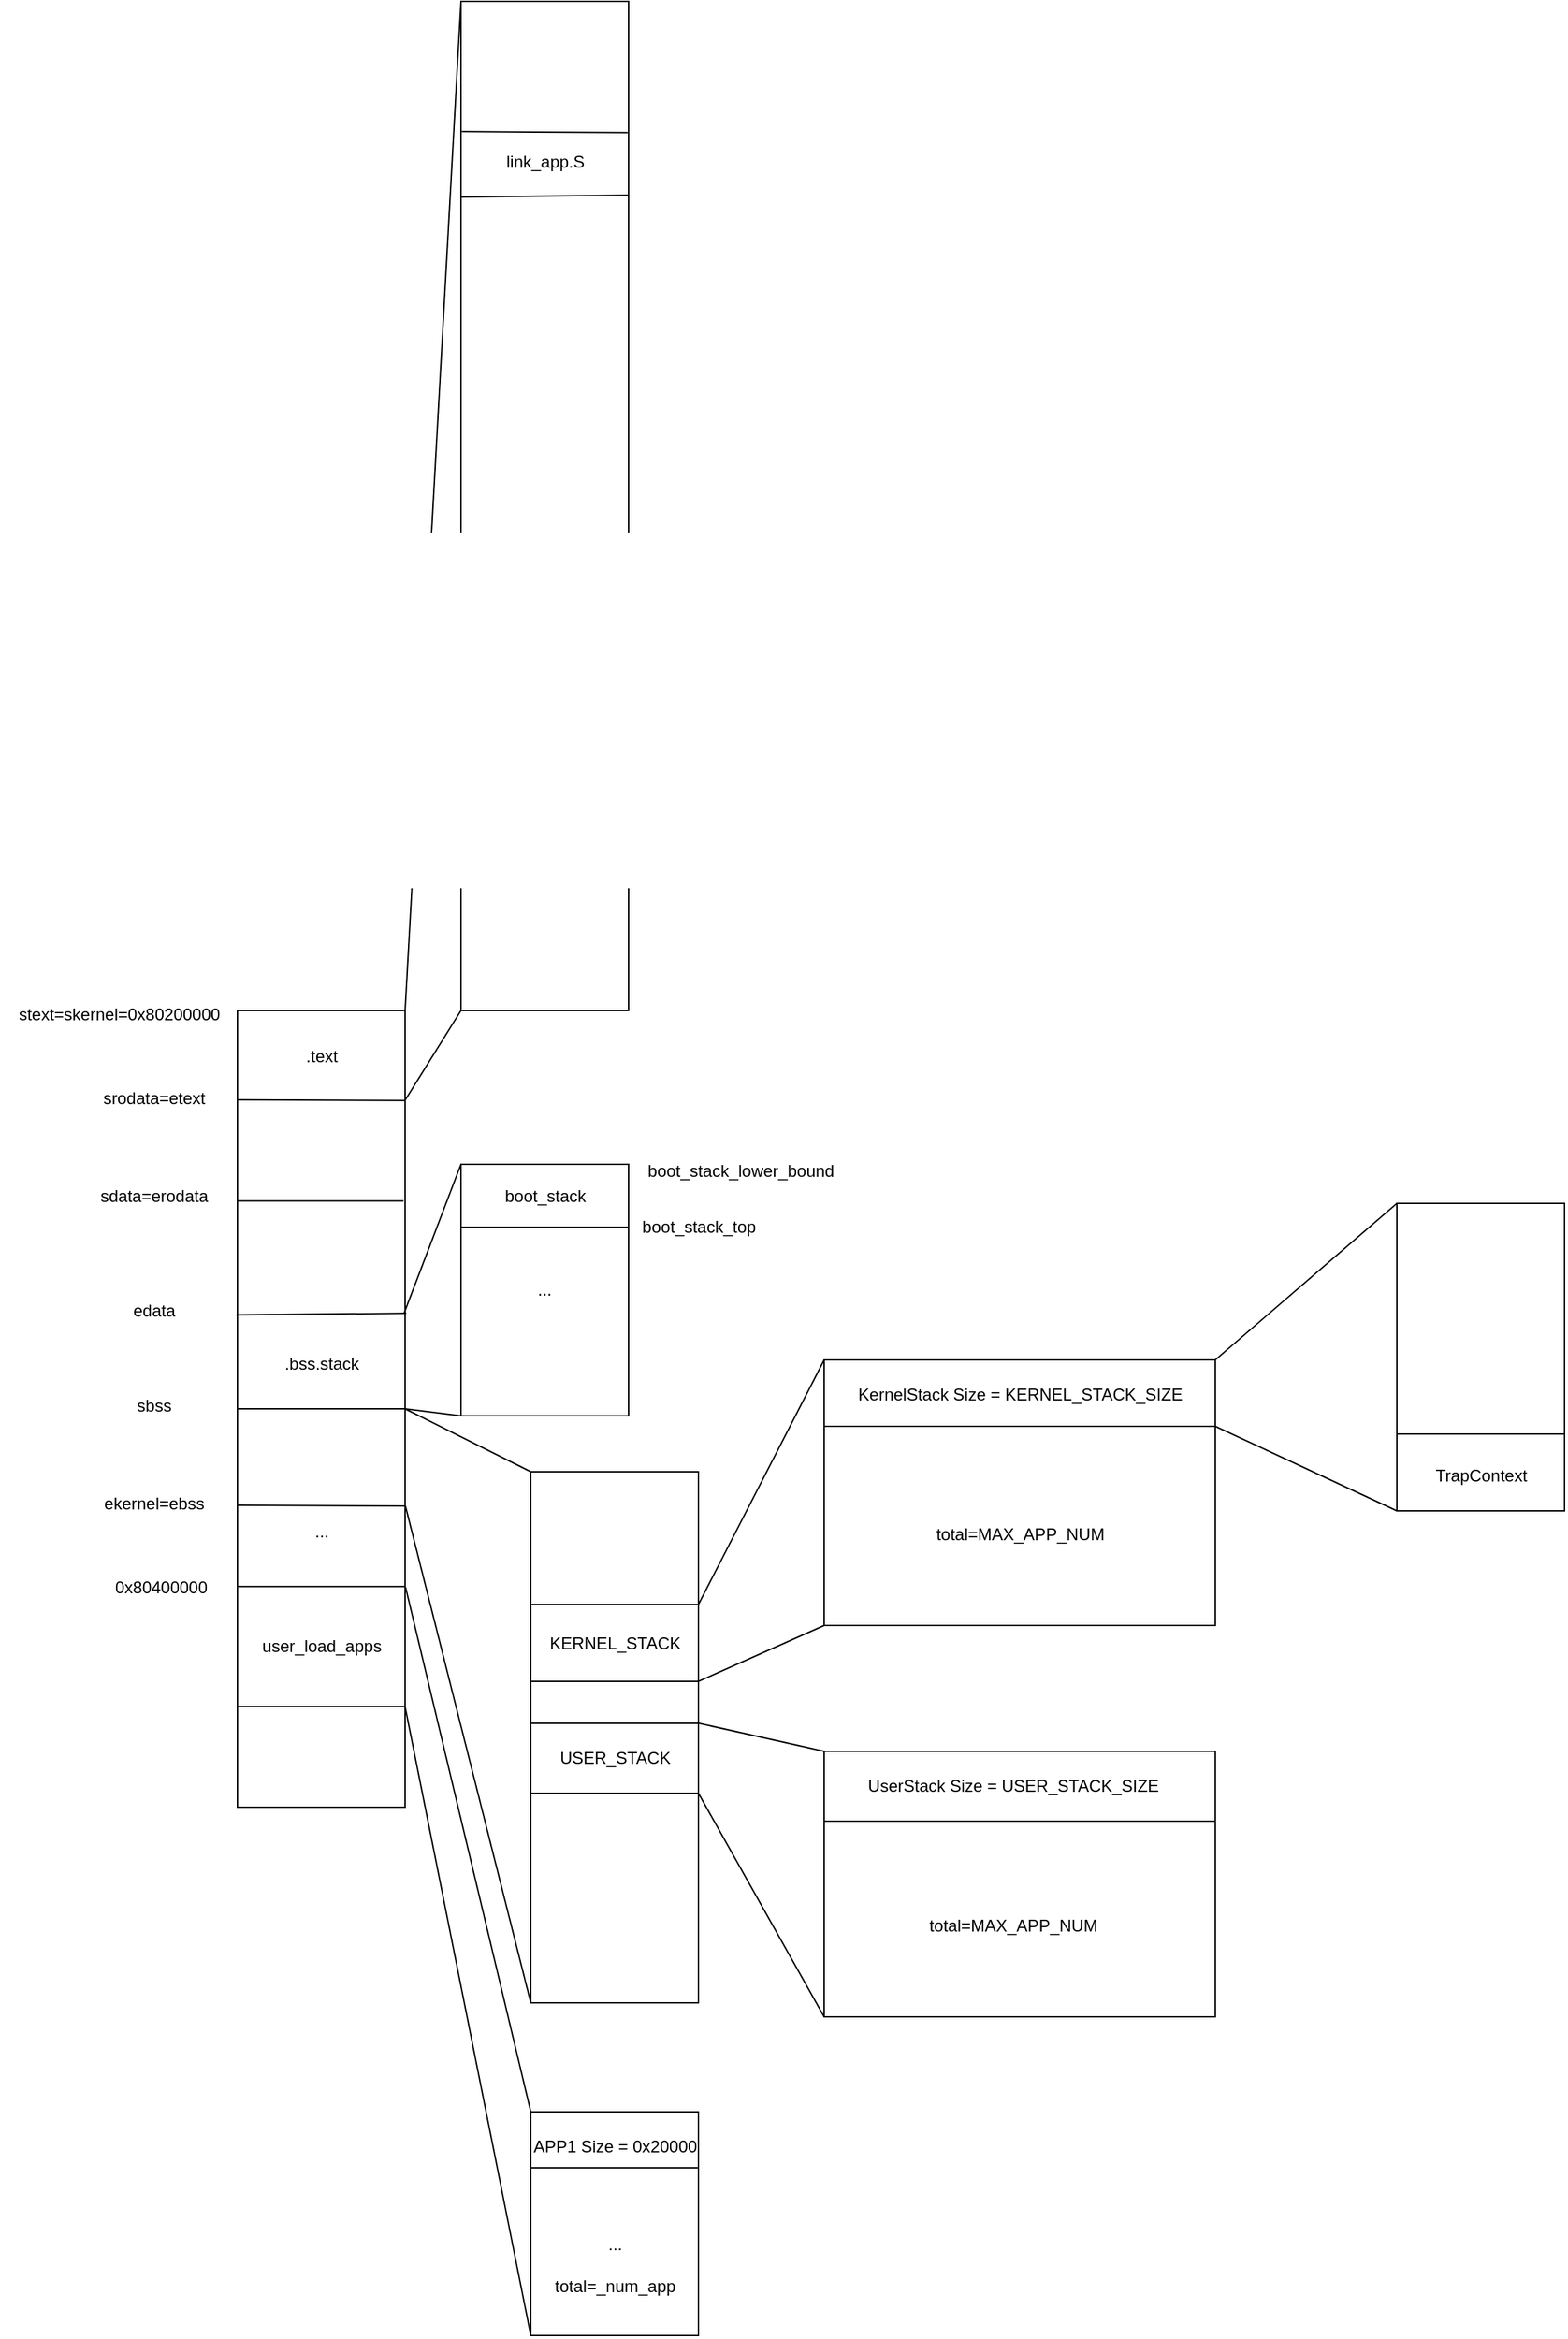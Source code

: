 <mxfile version="24.7.17">
  <diagram name="第 1 页" id="787F-ueY0vVpr-FbqrY-">
    <mxGraphModel dx="1405" dy="1742" grid="1" gridSize="10" guides="1" tooltips="1" connect="1" arrows="1" fold="1" page="1" pageScale="1" pageWidth="1169" pageHeight="827" math="0" shadow="0">
      <root>
        <mxCell id="0" />
        <mxCell id="1" parent="0" />
        <mxCell id="H8-hDgxQh_Dao61tSRxa-82" value="" style="rounded=0;whiteSpace=wrap;html=1;" vertex="1" parent="1">
          <mxGeometry x="450" y="1050" width="120" height="160" as="geometry" />
        </mxCell>
        <mxCell id="H8-hDgxQh_Dao61tSRxa-1" value="" style="rounded=0;whiteSpace=wrap;html=1;" vertex="1" parent="1">
          <mxGeometry x="240" y="262" width="120" height="570" as="geometry" />
        </mxCell>
        <mxCell id="H8-hDgxQh_Dao61tSRxa-4" value="stext=skernel=0x80200000" style="text;html=1;align=center;verticalAlign=middle;resizable=0;points=[];autosize=1;strokeColor=none;fillColor=none;" vertex="1" parent="1">
          <mxGeometry x="70" y="250" width="170" height="30" as="geometry" />
        </mxCell>
        <mxCell id="H8-hDgxQh_Dao61tSRxa-5" value="srodata=etext" style="text;html=1;align=center;verticalAlign=middle;resizable=0;points=[];autosize=1;strokeColor=none;fillColor=none;" vertex="1" parent="1">
          <mxGeometry x="130" y="310" width="100" height="30" as="geometry" />
        </mxCell>
        <mxCell id="H8-hDgxQh_Dao61tSRxa-6" value="sdata=erodata" style="text;html=1;align=center;verticalAlign=middle;resizable=0;points=[];autosize=1;strokeColor=none;fillColor=none;" vertex="1" parent="1">
          <mxGeometry x="130" y="380" width="100" height="30" as="geometry" />
        </mxCell>
        <mxCell id="H8-hDgxQh_Dao61tSRxa-7" value="edata" style="text;html=1;align=center;verticalAlign=middle;resizable=0;points=[];autosize=1;strokeColor=none;fillColor=none;" vertex="1" parent="1">
          <mxGeometry x="155" y="462" width="50" height="30" as="geometry" />
        </mxCell>
        <mxCell id="H8-hDgxQh_Dao61tSRxa-8" value="sbss" style="text;html=1;align=center;verticalAlign=middle;resizable=0;points=[];autosize=1;strokeColor=none;fillColor=none;" vertex="1" parent="1">
          <mxGeometry x="155" y="530" width="50" height="30" as="geometry" />
        </mxCell>
        <mxCell id="H8-hDgxQh_Dao61tSRxa-9" value="ekernel=ebss" style="text;html=1;align=center;verticalAlign=middle;resizable=0;points=[];autosize=1;strokeColor=none;fillColor=none;" vertex="1" parent="1">
          <mxGeometry x="130" y="600" width="100" height="30" as="geometry" />
        </mxCell>
        <mxCell id="H8-hDgxQh_Dao61tSRxa-12" value="" style="endArrow=none;html=1;rounded=0;exitX=-0.001;exitY=0.112;exitDx=0;exitDy=0;exitPerimeter=0;entryX=1;entryY=0.113;entryDx=0;entryDy=0;entryPerimeter=0;" edge="1" parent="1" source="H8-hDgxQh_Dao61tSRxa-1" target="H8-hDgxQh_Dao61tSRxa-1">
          <mxGeometry width="50" height="50" relative="1" as="geometry">
            <mxPoint x="350" y="392" as="sourcePoint" />
            <mxPoint x="400" y="342" as="targetPoint" />
          </mxGeometry>
        </mxCell>
        <mxCell id="H8-hDgxQh_Dao61tSRxa-13" value="" style="endArrow=none;html=1;rounded=0;exitX=-0.001;exitY=0.239;exitDx=0;exitDy=0;exitPerimeter=0;entryX=0.991;entryY=0.239;entryDx=0;entryDy=0;entryPerimeter=0;" edge="1" parent="1" source="H8-hDgxQh_Dao61tSRxa-1" target="H8-hDgxQh_Dao61tSRxa-1">
          <mxGeometry width="50" height="50" relative="1" as="geometry">
            <mxPoint x="350" y="392" as="sourcePoint" />
            <mxPoint x="400" y="342" as="targetPoint" />
          </mxGeometry>
        </mxCell>
        <mxCell id="H8-hDgxQh_Dao61tSRxa-14" value="" style="endArrow=none;html=1;rounded=0;exitX=-0.006;exitY=0.382;exitDx=0;exitDy=0;exitPerimeter=0;entryX=1.007;entryY=0.38;entryDx=0;entryDy=0;entryPerimeter=0;" edge="1" parent="1" source="H8-hDgxQh_Dao61tSRxa-1" target="H8-hDgxQh_Dao61tSRxa-1">
          <mxGeometry width="50" height="50" relative="1" as="geometry">
            <mxPoint x="350" y="442" as="sourcePoint" />
            <mxPoint x="400" y="392" as="targetPoint" />
          </mxGeometry>
        </mxCell>
        <mxCell id="H8-hDgxQh_Dao61tSRxa-15" value="" style="endArrow=none;html=1;rounded=0;exitX=0;exitY=0.5;exitDx=0;exitDy=0;entryX=1;entryY=0.5;entryDx=0;entryDy=0;" edge="1" parent="1" source="H8-hDgxQh_Dao61tSRxa-1" target="H8-hDgxQh_Dao61tSRxa-1">
          <mxGeometry width="50" height="50" relative="1" as="geometry">
            <mxPoint x="350" y="542" as="sourcePoint" />
            <mxPoint x="400" y="492" as="targetPoint" />
          </mxGeometry>
        </mxCell>
        <mxCell id="H8-hDgxQh_Dao61tSRxa-16" value="" style="endArrow=none;html=1;rounded=0;exitX=0.001;exitY=0.621;exitDx=0;exitDy=0;exitPerimeter=0;entryX=1.003;entryY=0.622;entryDx=0;entryDy=0;entryPerimeter=0;" edge="1" parent="1" source="H8-hDgxQh_Dao61tSRxa-1" target="H8-hDgxQh_Dao61tSRxa-1">
          <mxGeometry width="50" height="50" relative="1" as="geometry">
            <mxPoint x="350" y="582" as="sourcePoint" />
            <mxPoint x="359" y="616" as="targetPoint" />
          </mxGeometry>
        </mxCell>
        <mxCell id="H8-hDgxQh_Dao61tSRxa-17" value=".bss.stack" style="text;html=1;align=center;verticalAlign=middle;resizable=0;points=[];autosize=1;strokeColor=none;fillColor=none;" vertex="1" parent="1">
          <mxGeometry x="260" y="500" width="80" height="30" as="geometry" />
        </mxCell>
        <mxCell id="H8-hDgxQh_Dao61tSRxa-18" value="..." style="rounded=0;whiteSpace=wrap;html=1;" vertex="1" parent="1">
          <mxGeometry x="400" y="372" width="120" height="180" as="geometry" />
        </mxCell>
        <mxCell id="H8-hDgxQh_Dao61tSRxa-19" value="" style="endArrow=none;html=1;rounded=0;exitX=0.994;exitY=0.38;exitDx=0;exitDy=0;exitPerimeter=0;entryX=0;entryY=0;entryDx=0;entryDy=0;" edge="1" parent="1" source="H8-hDgxQh_Dao61tSRxa-1" target="H8-hDgxQh_Dao61tSRxa-18">
          <mxGeometry width="50" height="50" relative="1" as="geometry">
            <mxPoint x="350" y="542" as="sourcePoint" />
            <mxPoint x="400" y="492" as="targetPoint" />
          </mxGeometry>
        </mxCell>
        <mxCell id="H8-hDgxQh_Dao61tSRxa-20" value="" style="endArrow=none;html=1;rounded=0;exitX=1;exitY=0.5;exitDx=0;exitDy=0;entryX=0;entryY=1;entryDx=0;entryDy=0;" edge="1" parent="1" source="H8-hDgxQh_Dao61tSRxa-1" target="H8-hDgxQh_Dao61tSRxa-18">
          <mxGeometry width="50" height="50" relative="1" as="geometry">
            <mxPoint x="350" y="542" as="sourcePoint" />
            <mxPoint x="400" y="492" as="targetPoint" />
          </mxGeometry>
        </mxCell>
        <mxCell id="H8-hDgxQh_Dao61tSRxa-22" value="boot_stack_lower_bound" style="text;html=1;align=center;verticalAlign=middle;resizable=0;points=[];autosize=1;strokeColor=none;fillColor=none;" vertex="1" parent="1">
          <mxGeometry x="520" y="362" width="160" height="30" as="geometry" />
        </mxCell>
        <mxCell id="H8-hDgxQh_Dao61tSRxa-23" value="" style="endArrow=none;html=1;rounded=0;exitX=1;exitY=0.25;exitDx=0;exitDy=0;entryX=0;entryY=0.25;entryDx=0;entryDy=0;" edge="1" parent="1" source="H8-hDgxQh_Dao61tSRxa-18" target="H8-hDgxQh_Dao61tSRxa-18">
          <mxGeometry width="50" height="50" relative="1" as="geometry">
            <mxPoint x="350" y="542" as="sourcePoint" />
            <mxPoint x="400" y="492" as="targetPoint" />
          </mxGeometry>
        </mxCell>
        <mxCell id="H8-hDgxQh_Dao61tSRxa-24" value="boot_stack_top" style="text;html=1;align=center;verticalAlign=middle;resizable=0;points=[];autosize=1;strokeColor=none;fillColor=none;" vertex="1" parent="1">
          <mxGeometry x="520" y="402" width="100" height="30" as="geometry" />
        </mxCell>
        <mxCell id="H8-hDgxQh_Dao61tSRxa-25" value="boot_stack" style="text;html=1;align=center;verticalAlign=middle;resizable=0;points=[];autosize=1;strokeColor=none;fillColor=none;" vertex="1" parent="1">
          <mxGeometry x="420" y="380" width="80" height="30" as="geometry" />
        </mxCell>
        <mxCell id="H8-hDgxQh_Dao61tSRxa-26" value="..." style="text;html=1;align=center;verticalAlign=middle;resizable=0;points=[];autosize=1;strokeColor=none;fillColor=none;" vertex="1" parent="1">
          <mxGeometry x="285" y="620" width="30" height="30" as="geometry" />
        </mxCell>
        <mxCell id="H8-hDgxQh_Dao61tSRxa-27" value=".text" style="text;html=1;align=center;verticalAlign=middle;resizable=0;points=[];autosize=1;strokeColor=none;fillColor=none;" vertex="1" parent="1">
          <mxGeometry x="275" y="280" width="50" height="30" as="geometry" />
        </mxCell>
        <mxCell id="H8-hDgxQh_Dao61tSRxa-29" value="" style="endArrow=none;html=1;rounded=0;exitX=1;exitY=0.5;exitDx=0;exitDy=0;entryX=0;entryY=0;entryDx=0;entryDy=0;" edge="1" parent="1" source="H8-hDgxQh_Dao61tSRxa-1" target="H8-hDgxQh_Dao61tSRxa-31">
          <mxGeometry width="50" height="50" relative="1" as="geometry">
            <mxPoint x="380" y="562" as="sourcePoint" />
            <mxPoint x="470" y="582" as="targetPoint" />
          </mxGeometry>
        </mxCell>
        <mxCell id="H8-hDgxQh_Dao61tSRxa-30" value="" style="endArrow=none;html=1;rounded=0;exitX=1.002;exitY=0.622;exitDx=0;exitDy=0;exitPerimeter=0;entryX=0;entryY=1;entryDx=0;entryDy=0;" edge="1" parent="1" source="H8-hDgxQh_Dao61tSRxa-1" target="H8-hDgxQh_Dao61tSRxa-31">
          <mxGeometry width="50" height="50" relative="1" as="geometry">
            <mxPoint x="520" y="692" as="sourcePoint" />
            <mxPoint x="410" y="712" as="targetPoint" />
          </mxGeometry>
        </mxCell>
        <mxCell id="H8-hDgxQh_Dao61tSRxa-31" value="" style="rounded=0;whiteSpace=wrap;html=1;" vertex="1" parent="1">
          <mxGeometry x="450" y="592" width="120" height="380" as="geometry" />
        </mxCell>
        <mxCell id="H8-hDgxQh_Dao61tSRxa-33" value="" style="endArrow=none;html=1;rounded=0;exitX=0;exitY=0.25;exitDx=0;exitDy=0;entryX=1;entryY=0.25;entryDx=0;entryDy=0;" edge="1" parent="1" source="H8-hDgxQh_Dao61tSRxa-31" target="H8-hDgxQh_Dao61tSRxa-31">
          <mxGeometry width="50" height="50" relative="1" as="geometry">
            <mxPoint x="550" y="722" as="sourcePoint" />
            <mxPoint x="600" y="672" as="targetPoint" />
          </mxGeometry>
        </mxCell>
        <mxCell id="H8-hDgxQh_Dao61tSRxa-34" value="" style="endArrow=none;html=1;rounded=0;exitX=0;exitY=0.25;exitDx=0;exitDy=0;entryX=1;entryY=0.25;entryDx=0;entryDy=0;" edge="1" parent="1">
          <mxGeometry width="50" height="50" relative="1" as="geometry">
            <mxPoint x="450" y="742" as="sourcePoint" />
            <mxPoint x="570" y="742" as="targetPoint" />
          </mxGeometry>
        </mxCell>
        <mxCell id="H8-hDgxQh_Dao61tSRxa-35" value="" style="endArrow=none;html=1;rounded=0;exitX=0;exitY=0.25;exitDx=0;exitDy=0;entryX=1;entryY=0.25;entryDx=0;entryDy=0;" edge="1" parent="1">
          <mxGeometry width="50" height="50" relative="1" as="geometry">
            <mxPoint x="450" y="822" as="sourcePoint" />
            <mxPoint x="570" y="822" as="targetPoint" />
          </mxGeometry>
        </mxCell>
        <mxCell id="H8-hDgxQh_Dao61tSRxa-36" value="" style="endArrow=none;html=1;rounded=0;exitX=0;exitY=0.25;exitDx=0;exitDy=0;entryX=1;entryY=0.25;entryDx=0;entryDy=0;" edge="1" parent="1">
          <mxGeometry width="50" height="50" relative="1" as="geometry">
            <mxPoint x="450" y="772" as="sourcePoint" />
            <mxPoint x="570" y="772" as="targetPoint" />
          </mxGeometry>
        </mxCell>
        <mxCell id="H8-hDgxQh_Dao61tSRxa-37" value="KERNEL_STACK" style="text;html=1;align=center;verticalAlign=middle;resizable=0;points=[];autosize=1;strokeColor=none;fillColor=none;" vertex="1" parent="1">
          <mxGeometry x="450" y="700" width="120" height="30" as="geometry" />
        </mxCell>
        <mxCell id="H8-hDgxQh_Dao61tSRxa-38" value="USER_STACK" style="text;html=1;align=center;verticalAlign=middle;resizable=0;points=[];autosize=1;strokeColor=none;fillColor=none;" vertex="1" parent="1">
          <mxGeometry x="460" y="782" width="100" height="30" as="geometry" />
        </mxCell>
        <mxCell id="H8-hDgxQh_Dao61tSRxa-40" value="" style="rounded=0;whiteSpace=wrap;html=1;" vertex="1" parent="1">
          <mxGeometry x="660" y="512" width="280" height="190" as="geometry" />
        </mxCell>
        <mxCell id="H8-hDgxQh_Dao61tSRxa-41" value="" style="rounded=0;whiteSpace=wrap;html=1;" vertex="1" parent="1">
          <mxGeometry x="660" y="792" width="280" height="190" as="geometry" />
        </mxCell>
        <mxCell id="H8-hDgxQh_Dao61tSRxa-42" value="" style="endArrow=none;html=1;rounded=0;exitX=1;exitY=0.25;exitDx=0;exitDy=0;entryX=0;entryY=0;entryDx=0;entryDy=0;" edge="1" parent="1" source="H8-hDgxQh_Dao61tSRxa-31" target="H8-hDgxQh_Dao61tSRxa-40">
          <mxGeometry width="50" height="50" relative="1" as="geometry">
            <mxPoint x="640" y="742" as="sourcePoint" />
            <mxPoint x="690" y="692" as="targetPoint" />
          </mxGeometry>
        </mxCell>
        <mxCell id="H8-hDgxQh_Dao61tSRxa-43" value="" style="endArrow=none;html=1;rounded=0;entryX=0;entryY=1;entryDx=0;entryDy=0;" edge="1" parent="1" target="H8-hDgxQh_Dao61tSRxa-40">
          <mxGeometry width="50" height="50" relative="1" as="geometry">
            <mxPoint x="570" y="742" as="sourcePoint" />
            <mxPoint x="700" y="652" as="targetPoint" />
          </mxGeometry>
        </mxCell>
        <mxCell id="H8-hDgxQh_Dao61tSRxa-44" value="" style="endArrow=none;html=1;rounded=0;exitX=0.994;exitY=0.473;exitDx=0;exitDy=0;exitPerimeter=0;entryX=0;entryY=0;entryDx=0;entryDy=0;" edge="1" parent="1" source="H8-hDgxQh_Dao61tSRxa-31" target="H8-hDgxQh_Dao61tSRxa-41">
          <mxGeometry width="50" height="50" relative="1" as="geometry">
            <mxPoint x="580" y="912" as="sourcePoint" />
            <mxPoint x="630" y="862" as="targetPoint" />
          </mxGeometry>
        </mxCell>
        <mxCell id="H8-hDgxQh_Dao61tSRxa-45" value="" style="endArrow=none;html=1;rounded=0;exitX=1.001;exitY=0.606;exitDx=0;exitDy=0;exitPerimeter=0;entryX=0;entryY=1;entryDx=0;entryDy=0;" edge="1" parent="1" source="H8-hDgxQh_Dao61tSRxa-31" target="H8-hDgxQh_Dao61tSRxa-41">
          <mxGeometry width="50" height="50" relative="1" as="geometry">
            <mxPoint x="600" y="842" as="sourcePoint" />
            <mxPoint x="640" y="852" as="targetPoint" />
          </mxGeometry>
        </mxCell>
        <mxCell id="H8-hDgxQh_Dao61tSRxa-46" value="" style="endArrow=none;html=1;rounded=0;exitX=0;exitY=0.25;exitDx=0;exitDy=0;" edge="1" parent="1" target="H8-hDgxQh_Dao61tSRxa-40">
          <mxGeometry width="50" height="50" relative="1" as="geometry">
            <mxPoint x="660" y="542" as="sourcePoint" />
            <mxPoint x="780" y="542" as="targetPoint" />
          </mxGeometry>
        </mxCell>
        <mxCell id="H8-hDgxQh_Dao61tSRxa-47" value="" style="endArrow=none;html=1;rounded=0;exitX=0;exitY=0.25;exitDx=0;exitDy=0;entryX=1;entryY=0.25;entryDx=0;entryDy=0;" edge="1" parent="1">
          <mxGeometry width="50" height="50" relative="1" as="geometry">
            <mxPoint x="450" y="687" as="sourcePoint" />
            <mxPoint x="570" y="687" as="targetPoint" />
          </mxGeometry>
        </mxCell>
        <mxCell id="H8-hDgxQh_Dao61tSRxa-48" value="" style="endArrow=none;html=1;rounded=0;exitX=0;exitY=0.25;exitDx=0;exitDy=0;" edge="1" parent="1" target="H8-hDgxQh_Dao61tSRxa-41">
          <mxGeometry width="50" height="50" relative="1" as="geometry">
            <mxPoint x="660" y="822" as="sourcePoint" />
            <mxPoint x="780" y="822" as="targetPoint" />
          </mxGeometry>
        </mxCell>
        <mxCell id="H8-hDgxQh_Dao61tSRxa-49" value="KernelStack Size = KERNEL_STACK_SIZE" style="text;html=1;align=center;verticalAlign=middle;resizable=0;points=[];autosize=1;strokeColor=none;fillColor=none;" vertex="1" parent="1">
          <mxGeometry x="670" y="522" width="260" height="30" as="geometry" />
        </mxCell>
        <mxCell id="H8-hDgxQh_Dao61tSRxa-51" value="UserStack Size =&amp;nbsp;USER_STACK_SIZE&lt;span style=&quot;font-family: monospace; font-size: 0px; text-align: start;&quot;&gt;%3CmxGraphModel%3E%3Croot%3E%3CmxCell%20id%3D%220%22%2F%3E%3CmxCell%20id%3D%221%22%20parent%3D%220%22%2F%3E%3CmxCell%20id%3D%222%22%20value%3D%22%22%20style%3D%22endArrow%3Dnone%3Bhtml%3D1%3Brounded%3D0%3BexitX%3D0%3BexitY%3D0.25%3BexitDx%3D0%3BexitDy%3D0%3BentryX%3D1%3BentryY%3D0.25%3BentryDx%3D0%3BentryDy%3D0%3B%22%20edge%3D%221%22%20parent%3D%221%22%3E%3CmxGeometry%20width%3D%2250%22%20height%3D%2250%22%20relative%3D%221%22%20as%3D%22geometry%22%3E%3CmxPoint%20x%3D%22560%22%20y%3D%22398%22%20as%3D%22sourcePoint%22%2F%3E%3CmxPoint%20x%3D%22770%22%20y%3D%22398%22%20as%3D%22targetPoint%22%2F%3E%3C%2FmxGeometry%3E%3C%2FmxCell%3E%3C%2Froot%3E%3C%2FmxGraphModel%3E&lt;/span&gt;" style="text;html=1;align=center;verticalAlign=middle;resizable=0;points=[];autosize=1;strokeColor=none;fillColor=none;" vertex="1" parent="1">
          <mxGeometry x="680" y="802" width="230" height="30" as="geometry" />
        </mxCell>
        <mxCell id="H8-hDgxQh_Dao61tSRxa-52" value="total=MAX_APP_NUM" style="text;html=1;align=center;verticalAlign=middle;resizable=0;points=[];autosize=1;strokeColor=none;fillColor=none;" vertex="1" parent="1">
          <mxGeometry x="730" y="622" width="140" height="30" as="geometry" />
        </mxCell>
        <mxCell id="H8-hDgxQh_Dao61tSRxa-53" value="total=MAX_APP_NUM" style="text;html=1;align=center;verticalAlign=middle;resizable=0;points=[];autosize=1;strokeColor=none;fillColor=none;" vertex="1" parent="1">
          <mxGeometry x="725" y="902" width="140" height="30" as="geometry" />
        </mxCell>
        <mxCell id="H8-hDgxQh_Dao61tSRxa-54" value="" style="endArrow=none;html=1;rounded=0;exitX=0;exitY=0.25;exitDx=0;exitDy=0;entryX=1;entryY=0.25;entryDx=0;entryDy=0;" edge="1" parent="1" source="H8-hDgxQh_Dao61tSRxa-40" target="H8-hDgxQh_Dao61tSRxa-40">
          <mxGeometry width="50" height="50" relative="1" as="geometry">
            <mxPoint x="730" y="612" as="sourcePoint" />
            <mxPoint x="780" y="562" as="targetPoint" />
          </mxGeometry>
        </mxCell>
        <mxCell id="H8-hDgxQh_Dao61tSRxa-57" value="" style="endArrow=none;html=1;rounded=0;exitX=0;exitY=0.25;exitDx=0;exitDy=0;entryX=1;entryY=0.25;entryDx=0;entryDy=0;" edge="1" parent="1">
          <mxGeometry width="50" height="50" relative="1" as="geometry">
            <mxPoint x="660" y="842" as="sourcePoint" />
            <mxPoint x="940" y="842" as="targetPoint" />
          </mxGeometry>
        </mxCell>
        <mxCell id="H8-hDgxQh_Dao61tSRxa-59" value="" style="rounded=0;whiteSpace=wrap;html=1;" vertex="1" parent="1">
          <mxGeometry x="1070" y="400" width="120" height="220" as="geometry" />
        </mxCell>
        <mxCell id="H8-hDgxQh_Dao61tSRxa-60" value="" style="endArrow=none;html=1;rounded=0;exitX=1;exitY=0;exitDx=0;exitDy=0;entryX=0;entryY=0;entryDx=0;entryDy=0;" edge="1" parent="1" source="H8-hDgxQh_Dao61tSRxa-40" target="H8-hDgxQh_Dao61tSRxa-59">
          <mxGeometry width="50" height="50" relative="1" as="geometry">
            <mxPoint x="840" y="430" as="sourcePoint" />
            <mxPoint x="1000" y="370" as="targetPoint" />
          </mxGeometry>
        </mxCell>
        <mxCell id="H8-hDgxQh_Dao61tSRxa-61" value="" style="endArrow=none;html=1;rounded=0;exitX=1;exitY=0.25;exitDx=0;exitDy=0;entryX=0;entryY=1;entryDx=0;entryDy=0;" edge="1" parent="1" source="H8-hDgxQh_Dao61tSRxa-40" target="H8-hDgxQh_Dao61tSRxa-59">
          <mxGeometry width="50" height="50" relative="1" as="geometry">
            <mxPoint x="920" y="540" as="sourcePoint" />
            <mxPoint x="970" y="490" as="targetPoint" />
          </mxGeometry>
        </mxCell>
        <mxCell id="H8-hDgxQh_Dao61tSRxa-63" value="" style="endArrow=none;html=1;rounded=0;exitX=0;exitY=0.75;exitDx=0;exitDy=0;entryX=1;entryY=0.75;entryDx=0;entryDy=0;" edge="1" parent="1" source="H8-hDgxQh_Dao61tSRxa-59" target="H8-hDgxQh_Dao61tSRxa-59">
          <mxGeometry width="50" height="50" relative="1" as="geometry">
            <mxPoint x="920" y="540" as="sourcePoint" />
            <mxPoint x="970" y="490" as="targetPoint" />
          </mxGeometry>
        </mxCell>
        <mxCell id="H8-hDgxQh_Dao61tSRxa-64" value="TrapContext" style="text;html=1;align=center;verticalAlign=middle;resizable=0;points=[];autosize=1;strokeColor=none;fillColor=none;" vertex="1" parent="1">
          <mxGeometry x="1085" y="580" width="90" height="30" as="geometry" />
        </mxCell>
        <mxCell id="H8-hDgxQh_Dao61tSRxa-65" value="" style="rounded=0;whiteSpace=wrap;html=1;" vertex="1" parent="1">
          <mxGeometry x="400" y="-460" width="120" height="722" as="geometry" />
        </mxCell>
        <mxCell id="H8-hDgxQh_Dao61tSRxa-66" value="" style="endArrow=none;html=1;rounded=0;exitX=1;exitY=0;exitDx=0;exitDy=0;entryX=0;entryY=0;entryDx=0;entryDy=0;" edge="1" parent="1" source="H8-hDgxQh_Dao61tSRxa-1" target="H8-hDgxQh_Dao61tSRxa-65">
          <mxGeometry width="50" height="50" relative="1" as="geometry">
            <mxPoint x="360" y="260" as="sourcePoint" />
            <mxPoint x="340" y="140" as="targetPoint" />
          </mxGeometry>
        </mxCell>
        <mxCell id="H8-hDgxQh_Dao61tSRxa-67" value="" style="endArrow=none;html=1;rounded=0;exitX=0.999;exitY=0.113;exitDx=0;exitDy=0;exitPerimeter=0;entryX=0;entryY=1;entryDx=0;entryDy=0;" edge="1" parent="1" source="H8-hDgxQh_Dao61tSRxa-1" target="H8-hDgxQh_Dao61tSRxa-65">
          <mxGeometry width="50" height="50" relative="1" as="geometry">
            <mxPoint x="370" y="320" as="sourcePoint" />
            <mxPoint x="380" y="350" as="targetPoint" />
          </mxGeometry>
        </mxCell>
        <mxCell id="H8-hDgxQh_Dao61tSRxa-69" value="" style="endArrow=none;html=1;rounded=0;exitX=0.005;exitY=0.129;exitDx=0;exitDy=0;exitPerimeter=0;entryX=0.995;entryY=0.13;entryDx=0;entryDy=0;entryPerimeter=0;" edge="1" parent="1" source="H8-hDgxQh_Dao61tSRxa-65" target="H8-hDgxQh_Dao61tSRxa-65">
          <mxGeometry width="50" height="50" relative="1" as="geometry">
            <mxPoint x="510" y="-270" as="sourcePoint" />
            <mxPoint x="560" y="-320" as="targetPoint" />
          </mxGeometry>
        </mxCell>
        <mxCell id="H8-hDgxQh_Dao61tSRxa-70" value="" style="endArrow=none;html=1;rounded=0;exitX=0.005;exitY=0.129;exitDx=0;exitDy=0;exitPerimeter=0;entryX=1.004;entryY=0.192;entryDx=0;entryDy=0;entryPerimeter=0;" edge="1" parent="1" target="H8-hDgxQh_Dao61tSRxa-65">
          <mxGeometry width="50" height="50" relative="1" as="geometry">
            <mxPoint x="400" y="-320" as="sourcePoint" />
            <mxPoint x="518" y="-319" as="targetPoint" />
          </mxGeometry>
        </mxCell>
        <mxCell id="H8-hDgxQh_Dao61tSRxa-71" value="link_app.S" style="text;html=1;align=center;verticalAlign=middle;resizable=0;points=[];autosize=1;strokeColor=none;fillColor=none;" vertex="1" parent="1">
          <mxGeometry x="420" y="-360" width="80" height="30" as="geometry" />
        </mxCell>
        <mxCell id="H8-hDgxQh_Dao61tSRxa-72" value="0x80400000" style="text;html=1;align=center;verticalAlign=middle;resizable=0;points=[];autosize=1;strokeColor=none;fillColor=none;" vertex="1" parent="1">
          <mxGeometry x="140" y="660" width="90" height="30" as="geometry" />
        </mxCell>
        <mxCell id="H8-hDgxQh_Dao61tSRxa-73" value="" style="endArrow=none;html=1;rounded=0;exitX=0.003;exitY=0.723;exitDx=0;exitDy=0;exitPerimeter=0;entryX=1;entryY=0.723;entryDx=0;entryDy=0;entryPerimeter=0;" edge="1" parent="1" source="H8-hDgxQh_Dao61tSRxa-1" target="H8-hDgxQh_Dao61tSRxa-1">
          <mxGeometry width="50" height="50" relative="1" as="geometry">
            <mxPoint x="300" y="700" as="sourcePoint" />
            <mxPoint x="350" y="650" as="targetPoint" />
          </mxGeometry>
        </mxCell>
        <mxCell id="H8-hDgxQh_Dao61tSRxa-75" value="user_load_apps" style="text;html=1;align=center;verticalAlign=middle;resizable=0;points=[];autosize=1;strokeColor=none;fillColor=none;" vertex="1" parent="1">
          <mxGeometry x="245" y="702" width="110" height="30" as="geometry" />
        </mxCell>
        <mxCell id="H8-hDgxQh_Dao61tSRxa-78" value="total=_num_app" style="text;html=1;align=center;verticalAlign=middle;resizable=0;points=[];autosize=1;strokeColor=none;fillColor=none;" vertex="1" parent="1">
          <mxGeometry x="455" y="1160" width="110" height="30" as="geometry" />
        </mxCell>
        <mxCell id="H8-hDgxQh_Dao61tSRxa-79" value="" style="endArrow=none;html=1;rounded=0;exitX=0;exitY=0.5;exitDx=0;exitDy=0;entryX=1;entryY=0.5;entryDx=0;entryDy=0;" edge="1" parent="1">
          <mxGeometry width="50" height="50" relative="1" as="geometry">
            <mxPoint x="240" y="760" as="sourcePoint" />
            <mxPoint x="360" y="760" as="targetPoint" />
          </mxGeometry>
        </mxCell>
        <mxCell id="H8-hDgxQh_Dao61tSRxa-81" style="edgeStyle=orthogonalEdgeStyle;rounded=0;orthogonalLoop=1;jettySize=auto;html=1;exitX=0.5;exitY=1;exitDx=0;exitDy=0;" edge="1" parent="1" source="H8-hDgxQh_Dao61tSRxa-31" target="H8-hDgxQh_Dao61tSRxa-31">
          <mxGeometry relative="1" as="geometry" />
        </mxCell>
        <mxCell id="H8-hDgxQh_Dao61tSRxa-83" value="" style="endArrow=none;html=1;rounded=0;exitX=1.003;exitY=0.724;exitDx=0;exitDy=0;exitPerimeter=0;entryX=0;entryY=0;entryDx=0;entryDy=0;" edge="1" parent="1" source="H8-hDgxQh_Dao61tSRxa-1" target="H8-hDgxQh_Dao61tSRxa-82">
          <mxGeometry width="50" height="50" relative="1" as="geometry">
            <mxPoint x="369.76" y="679.63" as="sourcePoint" />
            <mxPoint x="460" y="754.38" as="targetPoint" />
          </mxGeometry>
        </mxCell>
        <mxCell id="H8-hDgxQh_Dao61tSRxa-84" value="" style="endArrow=none;html=1;rounded=0;exitX=1.001;exitY=0.875;exitDx=0;exitDy=0;exitPerimeter=0;" edge="1" parent="1" source="H8-hDgxQh_Dao61tSRxa-1">
          <mxGeometry width="50" height="50" relative="1" as="geometry">
            <mxPoint x="370" y="740" as="sourcePoint" />
            <mxPoint x="450" y="1210" as="targetPoint" />
          </mxGeometry>
        </mxCell>
        <mxCell id="H8-hDgxQh_Dao61tSRxa-88" value="..." style="text;html=1;align=center;verticalAlign=middle;resizable=0;points=[];autosize=1;strokeColor=none;fillColor=none;" vertex="1" parent="1">
          <mxGeometry x="495" y="1130" width="30" height="30" as="geometry" />
        </mxCell>
        <mxCell id="H8-hDgxQh_Dao61tSRxa-89" value="" style="endArrow=none;html=1;rounded=0;entryX=0;entryY=0.25;entryDx=0;entryDy=0;exitX=1;exitY=0.25;exitDx=0;exitDy=0;" edge="1" parent="1" source="H8-hDgxQh_Dao61tSRxa-82" target="H8-hDgxQh_Dao61tSRxa-82">
          <mxGeometry width="50" height="50" relative="1" as="geometry">
            <mxPoint x="590" y="1122.5" as="sourcePoint" />
            <mxPoint x="470" y="1090" as="targetPoint" />
          </mxGeometry>
        </mxCell>
        <mxCell id="H8-hDgxQh_Dao61tSRxa-90" value="APP1 Size = 0x20000" style="text;html=1;align=center;verticalAlign=middle;resizable=0;points=[];autosize=1;strokeColor=none;fillColor=none;" vertex="1" parent="1">
          <mxGeometry x="440" y="1060" width="140" height="30" as="geometry" />
        </mxCell>
      </root>
    </mxGraphModel>
  </diagram>
</mxfile>
